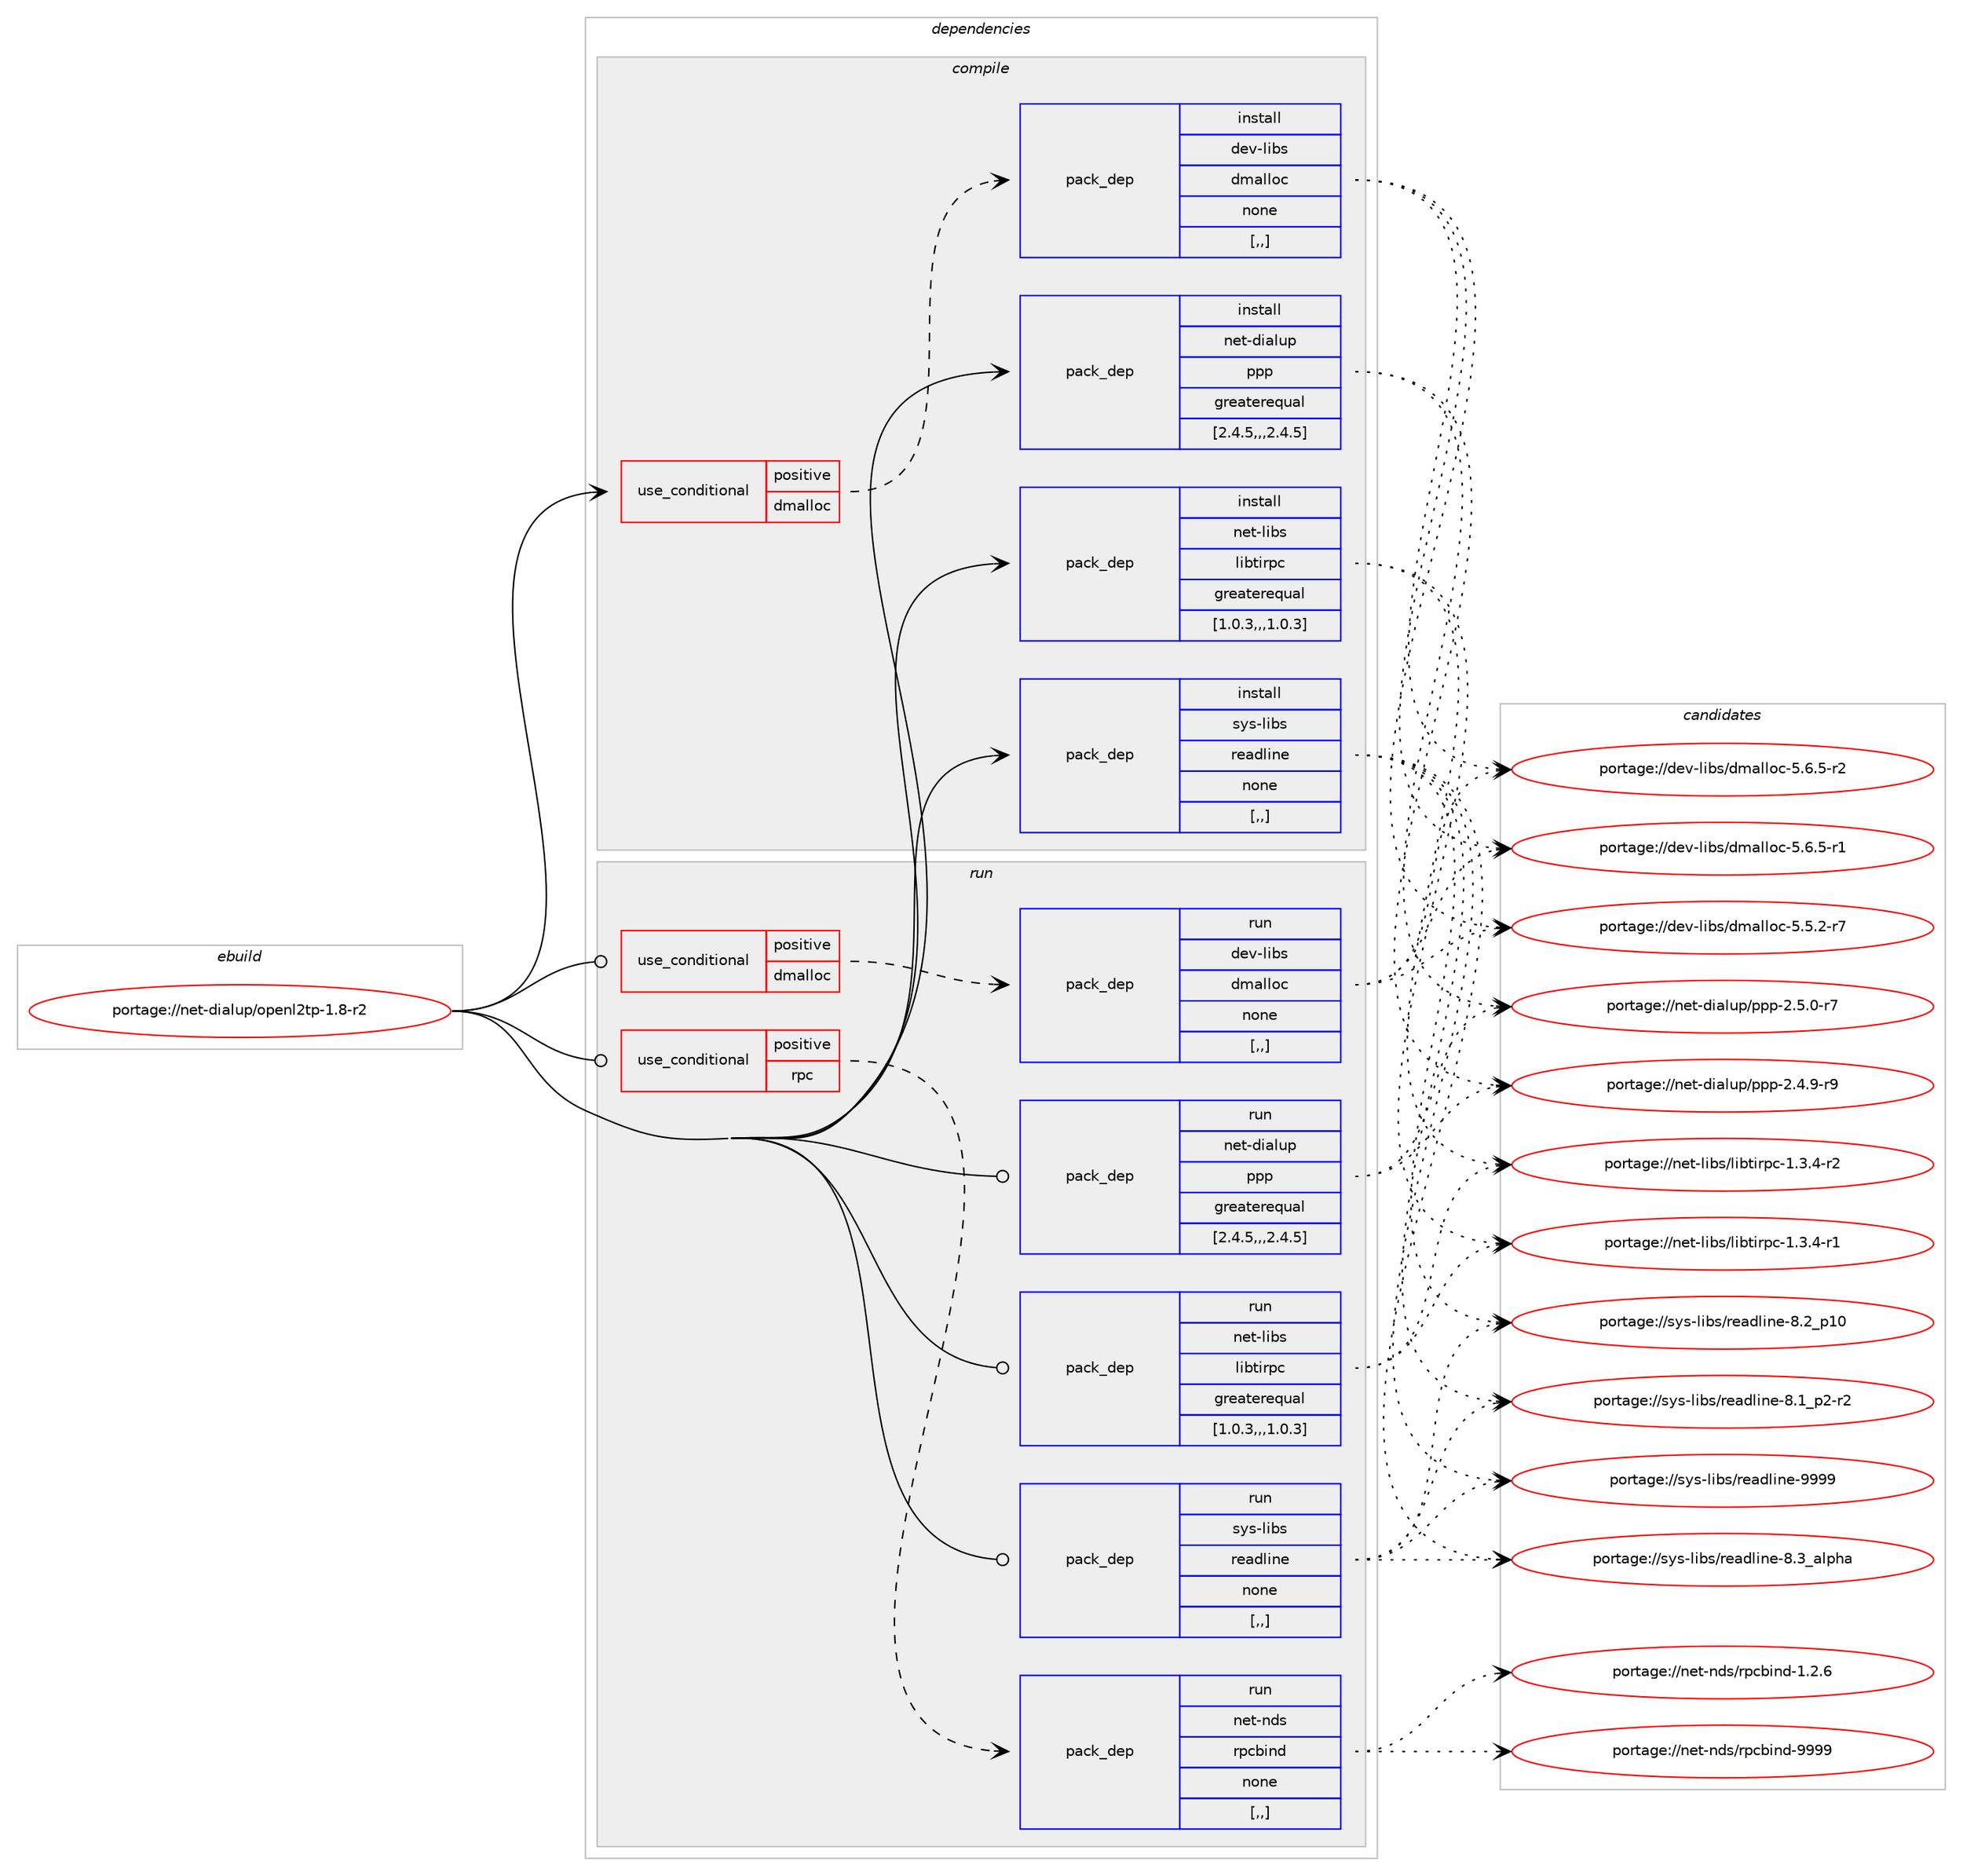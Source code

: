 digraph prolog {

# *************
# Graph options
# *************

newrank=true;
concentrate=true;
compound=true;
graph [rankdir=LR,fontname=Helvetica,fontsize=10,ranksep=1.5];#, ranksep=2.5, nodesep=0.2];
edge  [arrowhead=vee];
node  [fontname=Helvetica,fontsize=10];

# **********
# The ebuild
# **********

subgraph cluster_leftcol {
color=gray;
label=<<i>ebuild</i>>;
id [label="portage://net-dialup/openl2tp-1.8-r2", color=red, width=4, href="../net-dialup/openl2tp-1.8-r2.svg"];
}

# ****************
# The dependencies
# ****************

subgraph cluster_midcol {
color=gray;
label=<<i>dependencies</i>>;
subgraph cluster_compile {
fillcolor="#eeeeee";
style=filled;
label=<<i>compile</i>>;
subgraph cond89097 {
dependency344318 [label=<<TABLE BORDER="0" CELLBORDER="1" CELLSPACING="0" CELLPADDING="4"><TR><TD ROWSPAN="3" CELLPADDING="10">use_conditional</TD></TR><TR><TD>positive</TD></TR><TR><TD>dmalloc</TD></TR></TABLE>>, shape=none, color=red];
subgraph pack252630 {
dependency344319 [label=<<TABLE BORDER="0" CELLBORDER="1" CELLSPACING="0" CELLPADDING="4" WIDTH="220"><TR><TD ROWSPAN="6" CELLPADDING="30">pack_dep</TD></TR><TR><TD WIDTH="110">install</TD></TR><TR><TD>dev-libs</TD></TR><TR><TD>dmalloc</TD></TR><TR><TD>none</TD></TR><TR><TD>[,,]</TD></TR></TABLE>>, shape=none, color=blue];
}
dependency344318:e -> dependency344319:w [weight=20,style="dashed",arrowhead="vee"];
}
id:e -> dependency344318:w [weight=20,style="solid",arrowhead="vee"];
subgraph pack252631 {
dependency344320 [label=<<TABLE BORDER="0" CELLBORDER="1" CELLSPACING="0" CELLPADDING="4" WIDTH="220"><TR><TD ROWSPAN="6" CELLPADDING="30">pack_dep</TD></TR><TR><TD WIDTH="110">install</TD></TR><TR><TD>net-dialup</TD></TR><TR><TD>ppp</TD></TR><TR><TD>greaterequal</TD></TR><TR><TD>[2.4.5,,,2.4.5]</TD></TR></TABLE>>, shape=none, color=blue];
}
id:e -> dependency344320:w [weight=20,style="solid",arrowhead="vee"];
subgraph pack252632 {
dependency344321 [label=<<TABLE BORDER="0" CELLBORDER="1" CELLSPACING="0" CELLPADDING="4" WIDTH="220"><TR><TD ROWSPAN="6" CELLPADDING="30">pack_dep</TD></TR><TR><TD WIDTH="110">install</TD></TR><TR><TD>net-libs</TD></TR><TR><TD>libtirpc</TD></TR><TR><TD>greaterequal</TD></TR><TR><TD>[1.0.3,,,1.0.3]</TD></TR></TABLE>>, shape=none, color=blue];
}
id:e -> dependency344321:w [weight=20,style="solid",arrowhead="vee"];
subgraph pack252633 {
dependency344322 [label=<<TABLE BORDER="0" CELLBORDER="1" CELLSPACING="0" CELLPADDING="4" WIDTH="220"><TR><TD ROWSPAN="6" CELLPADDING="30">pack_dep</TD></TR><TR><TD WIDTH="110">install</TD></TR><TR><TD>sys-libs</TD></TR><TR><TD>readline</TD></TR><TR><TD>none</TD></TR><TR><TD>[,,]</TD></TR></TABLE>>, shape=none, color=blue];
}
id:e -> dependency344322:w [weight=20,style="solid",arrowhead="vee"];
}
subgraph cluster_compileandrun {
fillcolor="#eeeeee";
style=filled;
label=<<i>compile and run</i>>;
}
subgraph cluster_run {
fillcolor="#eeeeee";
style=filled;
label=<<i>run</i>>;
subgraph cond89098 {
dependency344323 [label=<<TABLE BORDER="0" CELLBORDER="1" CELLSPACING="0" CELLPADDING="4"><TR><TD ROWSPAN="3" CELLPADDING="10">use_conditional</TD></TR><TR><TD>positive</TD></TR><TR><TD>dmalloc</TD></TR></TABLE>>, shape=none, color=red];
subgraph pack252634 {
dependency344324 [label=<<TABLE BORDER="0" CELLBORDER="1" CELLSPACING="0" CELLPADDING="4" WIDTH="220"><TR><TD ROWSPAN="6" CELLPADDING="30">pack_dep</TD></TR><TR><TD WIDTH="110">run</TD></TR><TR><TD>dev-libs</TD></TR><TR><TD>dmalloc</TD></TR><TR><TD>none</TD></TR><TR><TD>[,,]</TD></TR></TABLE>>, shape=none, color=blue];
}
dependency344323:e -> dependency344324:w [weight=20,style="dashed",arrowhead="vee"];
}
id:e -> dependency344323:w [weight=20,style="solid",arrowhead="odot"];
subgraph cond89099 {
dependency344325 [label=<<TABLE BORDER="0" CELLBORDER="1" CELLSPACING="0" CELLPADDING="4"><TR><TD ROWSPAN="3" CELLPADDING="10">use_conditional</TD></TR><TR><TD>positive</TD></TR><TR><TD>rpc</TD></TR></TABLE>>, shape=none, color=red];
subgraph pack252635 {
dependency344326 [label=<<TABLE BORDER="0" CELLBORDER="1" CELLSPACING="0" CELLPADDING="4" WIDTH="220"><TR><TD ROWSPAN="6" CELLPADDING="30">pack_dep</TD></TR><TR><TD WIDTH="110">run</TD></TR><TR><TD>net-nds</TD></TR><TR><TD>rpcbind</TD></TR><TR><TD>none</TD></TR><TR><TD>[,,]</TD></TR></TABLE>>, shape=none, color=blue];
}
dependency344325:e -> dependency344326:w [weight=20,style="dashed",arrowhead="vee"];
}
id:e -> dependency344325:w [weight=20,style="solid",arrowhead="odot"];
subgraph pack252636 {
dependency344327 [label=<<TABLE BORDER="0" CELLBORDER="1" CELLSPACING="0" CELLPADDING="4" WIDTH="220"><TR><TD ROWSPAN="6" CELLPADDING="30">pack_dep</TD></TR><TR><TD WIDTH="110">run</TD></TR><TR><TD>net-dialup</TD></TR><TR><TD>ppp</TD></TR><TR><TD>greaterequal</TD></TR><TR><TD>[2.4.5,,,2.4.5]</TD></TR></TABLE>>, shape=none, color=blue];
}
id:e -> dependency344327:w [weight=20,style="solid",arrowhead="odot"];
subgraph pack252637 {
dependency344328 [label=<<TABLE BORDER="0" CELLBORDER="1" CELLSPACING="0" CELLPADDING="4" WIDTH="220"><TR><TD ROWSPAN="6" CELLPADDING="30">pack_dep</TD></TR><TR><TD WIDTH="110">run</TD></TR><TR><TD>net-libs</TD></TR><TR><TD>libtirpc</TD></TR><TR><TD>greaterequal</TD></TR><TR><TD>[1.0.3,,,1.0.3]</TD></TR></TABLE>>, shape=none, color=blue];
}
id:e -> dependency344328:w [weight=20,style="solid",arrowhead="odot"];
subgraph pack252638 {
dependency344329 [label=<<TABLE BORDER="0" CELLBORDER="1" CELLSPACING="0" CELLPADDING="4" WIDTH="220"><TR><TD ROWSPAN="6" CELLPADDING="30">pack_dep</TD></TR><TR><TD WIDTH="110">run</TD></TR><TR><TD>sys-libs</TD></TR><TR><TD>readline</TD></TR><TR><TD>none</TD></TR><TR><TD>[,,]</TD></TR></TABLE>>, shape=none, color=blue];
}
id:e -> dependency344329:w [weight=20,style="solid",arrowhead="odot"];
}
}

# **************
# The candidates
# **************

subgraph cluster_choices {
rank=same;
color=gray;
label=<<i>candidates</i>>;

subgraph choice252630 {
color=black;
nodesep=1;
choice10010111845108105981154710010997108108111994553465446534511450 [label="portage://dev-libs/dmalloc-5.6.5-r2", color=red, width=4,href="../dev-libs/dmalloc-5.6.5-r2.svg"];
choice10010111845108105981154710010997108108111994553465446534511449 [label="portage://dev-libs/dmalloc-5.6.5-r1", color=red, width=4,href="../dev-libs/dmalloc-5.6.5-r1.svg"];
choice10010111845108105981154710010997108108111994553465346504511455 [label="portage://dev-libs/dmalloc-5.5.2-r7", color=red, width=4,href="../dev-libs/dmalloc-5.5.2-r7.svg"];
dependency344319:e -> choice10010111845108105981154710010997108108111994553465446534511450:w [style=dotted,weight="100"];
dependency344319:e -> choice10010111845108105981154710010997108108111994553465446534511449:w [style=dotted,weight="100"];
dependency344319:e -> choice10010111845108105981154710010997108108111994553465346504511455:w [style=dotted,weight="100"];
}
subgraph choice252631 {
color=black;
nodesep=1;
choice1101011164510010597108117112471121121124550465346484511455 [label="portage://net-dialup/ppp-2.5.0-r7", color=red, width=4,href="../net-dialup/ppp-2.5.0-r7.svg"];
choice1101011164510010597108117112471121121124550465246574511457 [label="portage://net-dialup/ppp-2.4.9-r9", color=red, width=4,href="../net-dialup/ppp-2.4.9-r9.svg"];
dependency344320:e -> choice1101011164510010597108117112471121121124550465346484511455:w [style=dotted,weight="100"];
dependency344320:e -> choice1101011164510010597108117112471121121124550465246574511457:w [style=dotted,weight="100"];
}
subgraph choice252632 {
color=black;
nodesep=1;
choice11010111645108105981154710810598116105114112994549465146524511450 [label="portage://net-libs/libtirpc-1.3.4-r2", color=red, width=4,href="../net-libs/libtirpc-1.3.4-r2.svg"];
choice11010111645108105981154710810598116105114112994549465146524511449 [label="portage://net-libs/libtirpc-1.3.4-r1", color=red, width=4,href="../net-libs/libtirpc-1.3.4-r1.svg"];
dependency344321:e -> choice11010111645108105981154710810598116105114112994549465146524511450:w [style=dotted,weight="100"];
dependency344321:e -> choice11010111645108105981154710810598116105114112994549465146524511449:w [style=dotted,weight="100"];
}
subgraph choice252633 {
color=black;
nodesep=1;
choice115121115451081059811547114101971001081051101014557575757 [label="portage://sys-libs/readline-9999", color=red, width=4,href="../sys-libs/readline-9999.svg"];
choice1151211154510810598115471141019710010810511010145564651959710811210497 [label="portage://sys-libs/readline-8.3_alpha", color=red, width=4,href="../sys-libs/readline-8.3_alpha.svg"];
choice1151211154510810598115471141019710010810511010145564650951124948 [label="portage://sys-libs/readline-8.2_p10", color=red, width=4,href="../sys-libs/readline-8.2_p10.svg"];
choice115121115451081059811547114101971001081051101014556464995112504511450 [label="portage://sys-libs/readline-8.1_p2-r2", color=red, width=4,href="../sys-libs/readline-8.1_p2-r2.svg"];
dependency344322:e -> choice115121115451081059811547114101971001081051101014557575757:w [style=dotted,weight="100"];
dependency344322:e -> choice1151211154510810598115471141019710010810511010145564651959710811210497:w [style=dotted,weight="100"];
dependency344322:e -> choice1151211154510810598115471141019710010810511010145564650951124948:w [style=dotted,weight="100"];
dependency344322:e -> choice115121115451081059811547114101971001081051101014556464995112504511450:w [style=dotted,weight="100"];
}
subgraph choice252634 {
color=black;
nodesep=1;
choice10010111845108105981154710010997108108111994553465446534511450 [label="portage://dev-libs/dmalloc-5.6.5-r2", color=red, width=4,href="../dev-libs/dmalloc-5.6.5-r2.svg"];
choice10010111845108105981154710010997108108111994553465446534511449 [label="portage://dev-libs/dmalloc-5.6.5-r1", color=red, width=4,href="../dev-libs/dmalloc-5.6.5-r1.svg"];
choice10010111845108105981154710010997108108111994553465346504511455 [label="portage://dev-libs/dmalloc-5.5.2-r7", color=red, width=4,href="../dev-libs/dmalloc-5.5.2-r7.svg"];
dependency344324:e -> choice10010111845108105981154710010997108108111994553465446534511450:w [style=dotted,weight="100"];
dependency344324:e -> choice10010111845108105981154710010997108108111994553465446534511449:w [style=dotted,weight="100"];
dependency344324:e -> choice10010111845108105981154710010997108108111994553465346504511455:w [style=dotted,weight="100"];
}
subgraph choice252635 {
color=black;
nodesep=1;
choice110101116451101001154711411299981051101004557575757 [label="portage://net-nds/rpcbind-9999", color=red, width=4,href="../net-nds/rpcbind-9999.svg"];
choice11010111645110100115471141129998105110100454946504654 [label="portage://net-nds/rpcbind-1.2.6", color=red, width=4,href="../net-nds/rpcbind-1.2.6.svg"];
dependency344326:e -> choice110101116451101001154711411299981051101004557575757:w [style=dotted,weight="100"];
dependency344326:e -> choice11010111645110100115471141129998105110100454946504654:w [style=dotted,weight="100"];
}
subgraph choice252636 {
color=black;
nodesep=1;
choice1101011164510010597108117112471121121124550465346484511455 [label="portage://net-dialup/ppp-2.5.0-r7", color=red, width=4,href="../net-dialup/ppp-2.5.0-r7.svg"];
choice1101011164510010597108117112471121121124550465246574511457 [label="portage://net-dialup/ppp-2.4.9-r9", color=red, width=4,href="../net-dialup/ppp-2.4.9-r9.svg"];
dependency344327:e -> choice1101011164510010597108117112471121121124550465346484511455:w [style=dotted,weight="100"];
dependency344327:e -> choice1101011164510010597108117112471121121124550465246574511457:w [style=dotted,weight="100"];
}
subgraph choice252637 {
color=black;
nodesep=1;
choice11010111645108105981154710810598116105114112994549465146524511450 [label="portage://net-libs/libtirpc-1.3.4-r2", color=red, width=4,href="../net-libs/libtirpc-1.3.4-r2.svg"];
choice11010111645108105981154710810598116105114112994549465146524511449 [label="portage://net-libs/libtirpc-1.3.4-r1", color=red, width=4,href="../net-libs/libtirpc-1.3.4-r1.svg"];
dependency344328:e -> choice11010111645108105981154710810598116105114112994549465146524511450:w [style=dotted,weight="100"];
dependency344328:e -> choice11010111645108105981154710810598116105114112994549465146524511449:w [style=dotted,weight="100"];
}
subgraph choice252638 {
color=black;
nodesep=1;
choice115121115451081059811547114101971001081051101014557575757 [label="portage://sys-libs/readline-9999", color=red, width=4,href="../sys-libs/readline-9999.svg"];
choice1151211154510810598115471141019710010810511010145564651959710811210497 [label="portage://sys-libs/readline-8.3_alpha", color=red, width=4,href="../sys-libs/readline-8.3_alpha.svg"];
choice1151211154510810598115471141019710010810511010145564650951124948 [label="portage://sys-libs/readline-8.2_p10", color=red, width=4,href="../sys-libs/readline-8.2_p10.svg"];
choice115121115451081059811547114101971001081051101014556464995112504511450 [label="portage://sys-libs/readline-8.1_p2-r2", color=red, width=4,href="../sys-libs/readline-8.1_p2-r2.svg"];
dependency344329:e -> choice115121115451081059811547114101971001081051101014557575757:w [style=dotted,weight="100"];
dependency344329:e -> choice1151211154510810598115471141019710010810511010145564651959710811210497:w [style=dotted,weight="100"];
dependency344329:e -> choice1151211154510810598115471141019710010810511010145564650951124948:w [style=dotted,weight="100"];
dependency344329:e -> choice115121115451081059811547114101971001081051101014556464995112504511450:w [style=dotted,weight="100"];
}
}

}

